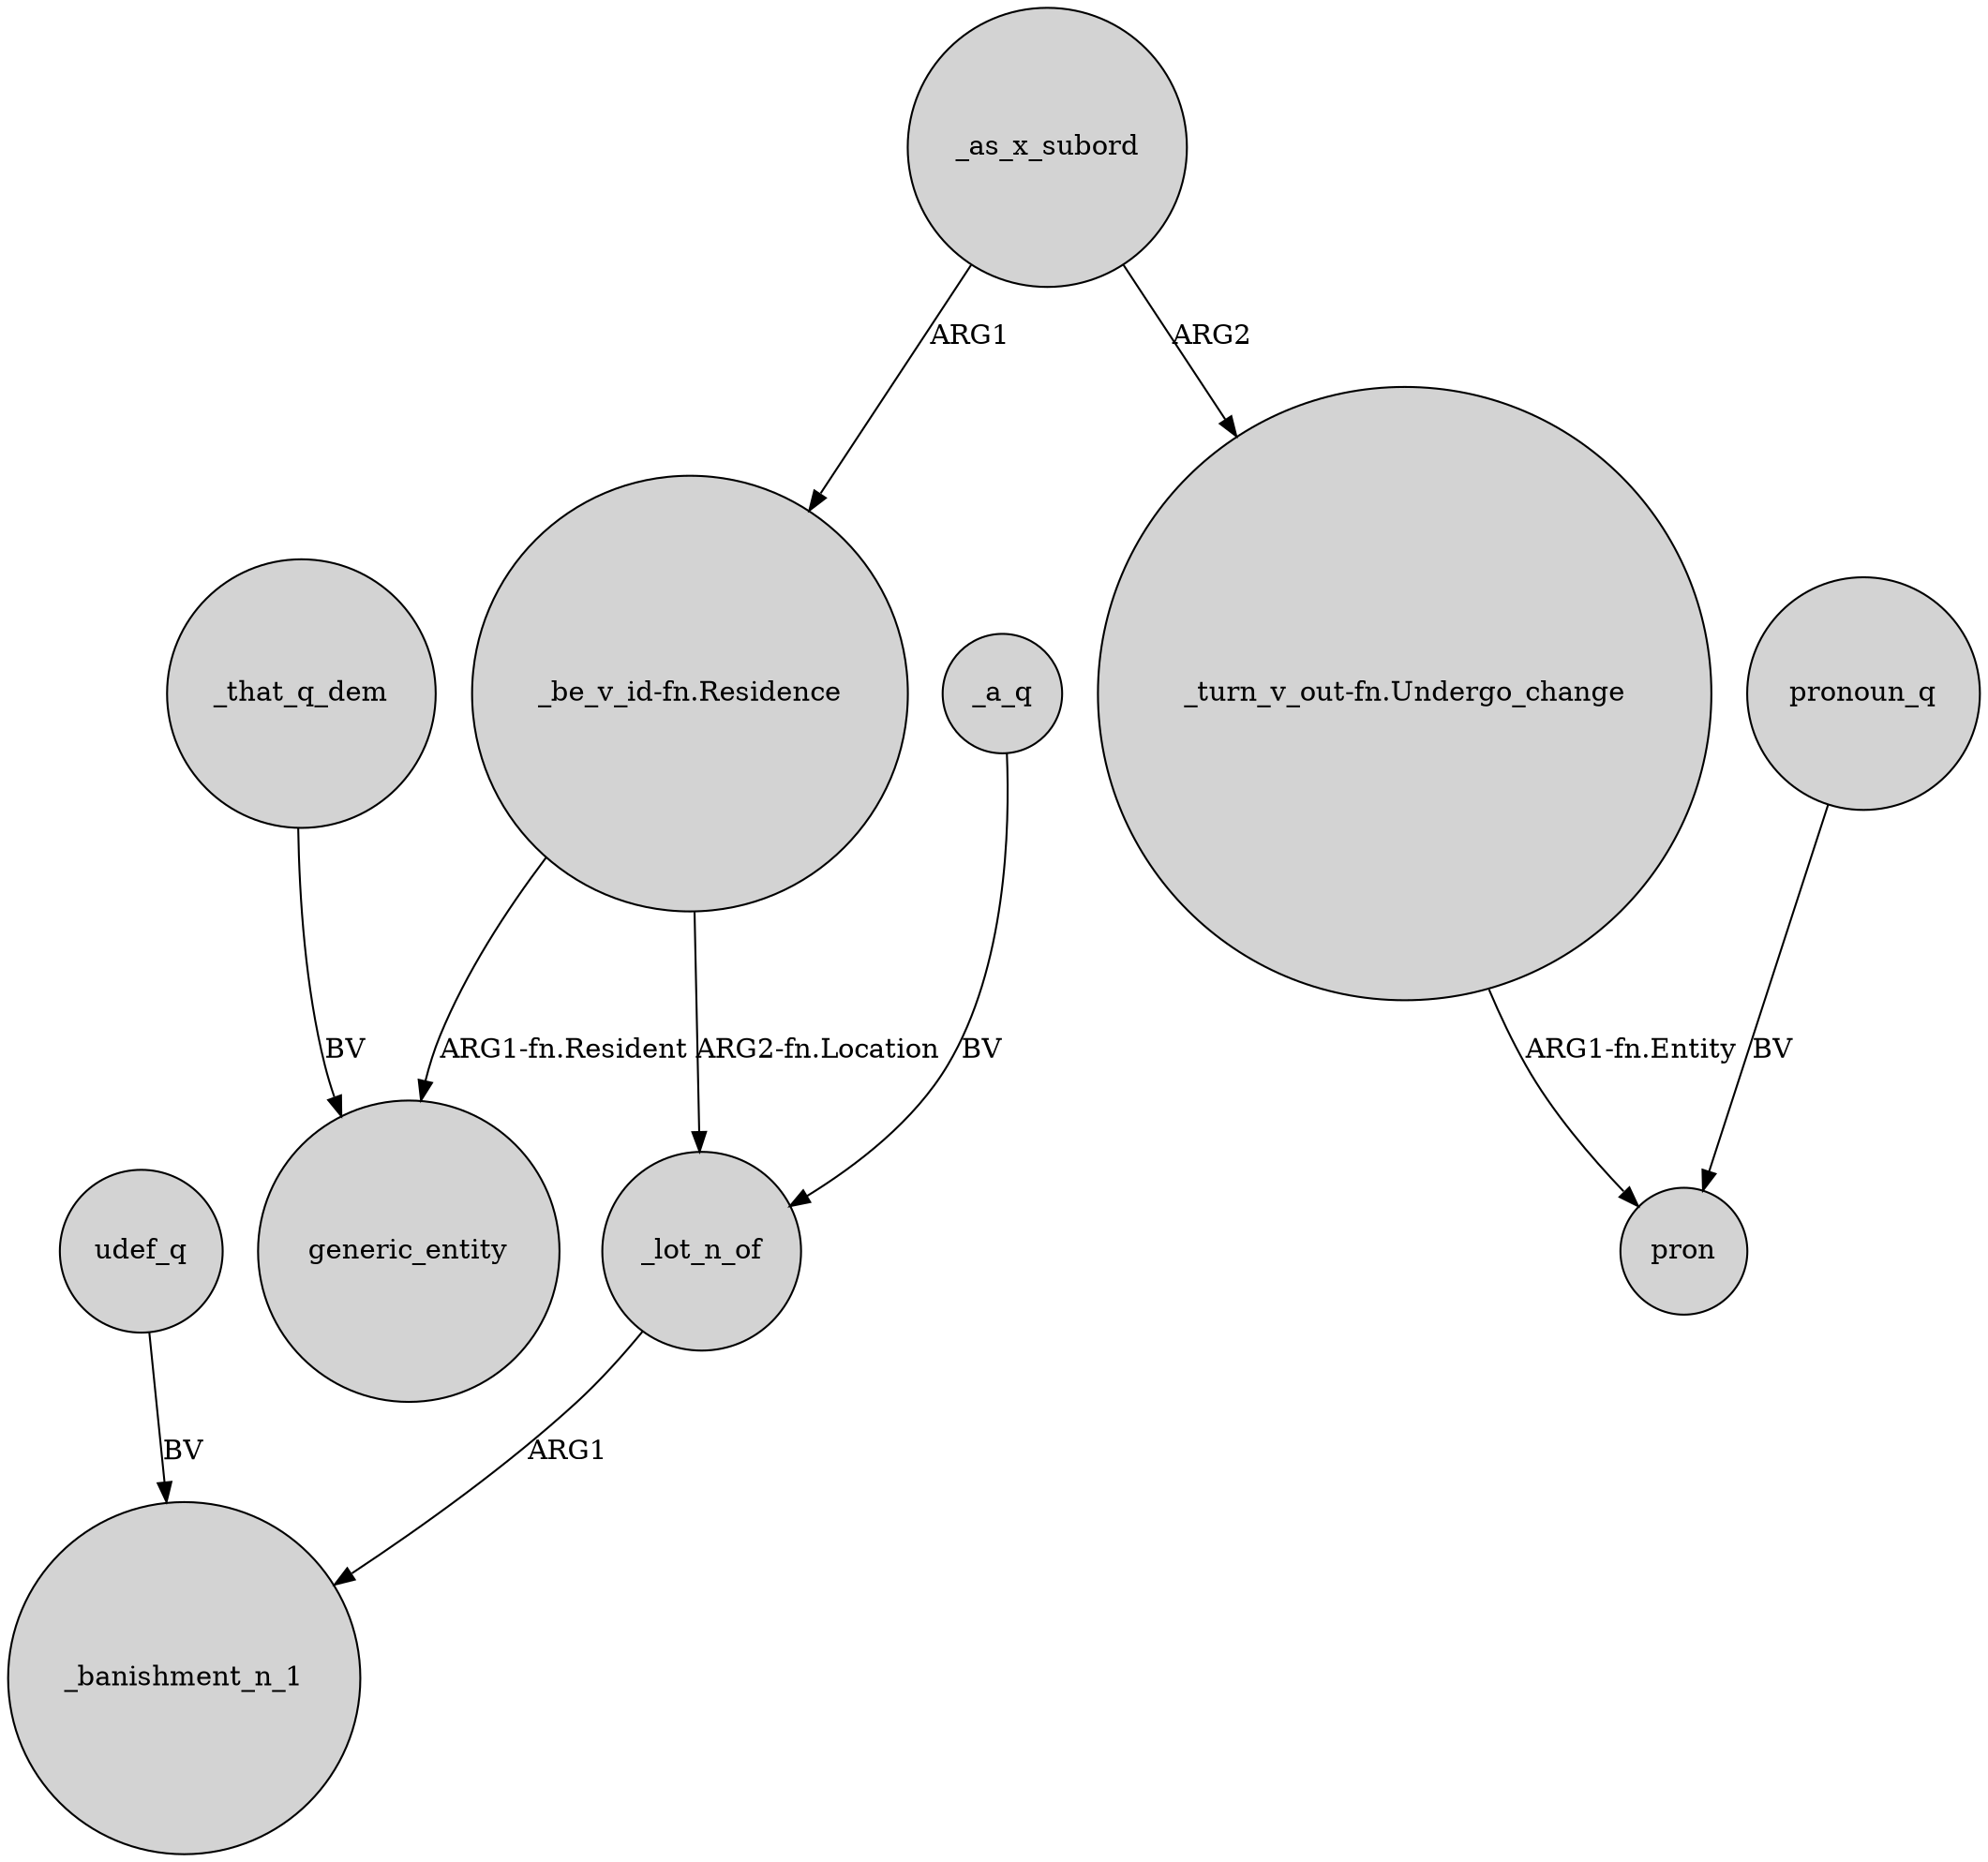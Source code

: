 digraph {
	node [shape=circle style=filled]
	udef_q -> _banishment_n_1 [label=BV]
	_that_q_dem -> generic_entity [label=BV]
	"_be_v_id-fn.Residence" -> _lot_n_of [label="ARG2-fn.Location"]
	_lot_n_of -> _banishment_n_1 [label=ARG1]
	"_turn_v_out-fn.Undergo_change" -> pron [label="ARG1-fn.Entity"]
	_as_x_subord -> "_turn_v_out-fn.Undergo_change" [label=ARG2]
	pronoun_q -> pron [label=BV]
	"_be_v_id-fn.Residence" -> generic_entity [label="ARG1-fn.Resident"]
	_a_q -> _lot_n_of [label=BV]
	_as_x_subord -> "_be_v_id-fn.Residence" [label=ARG1]
}
